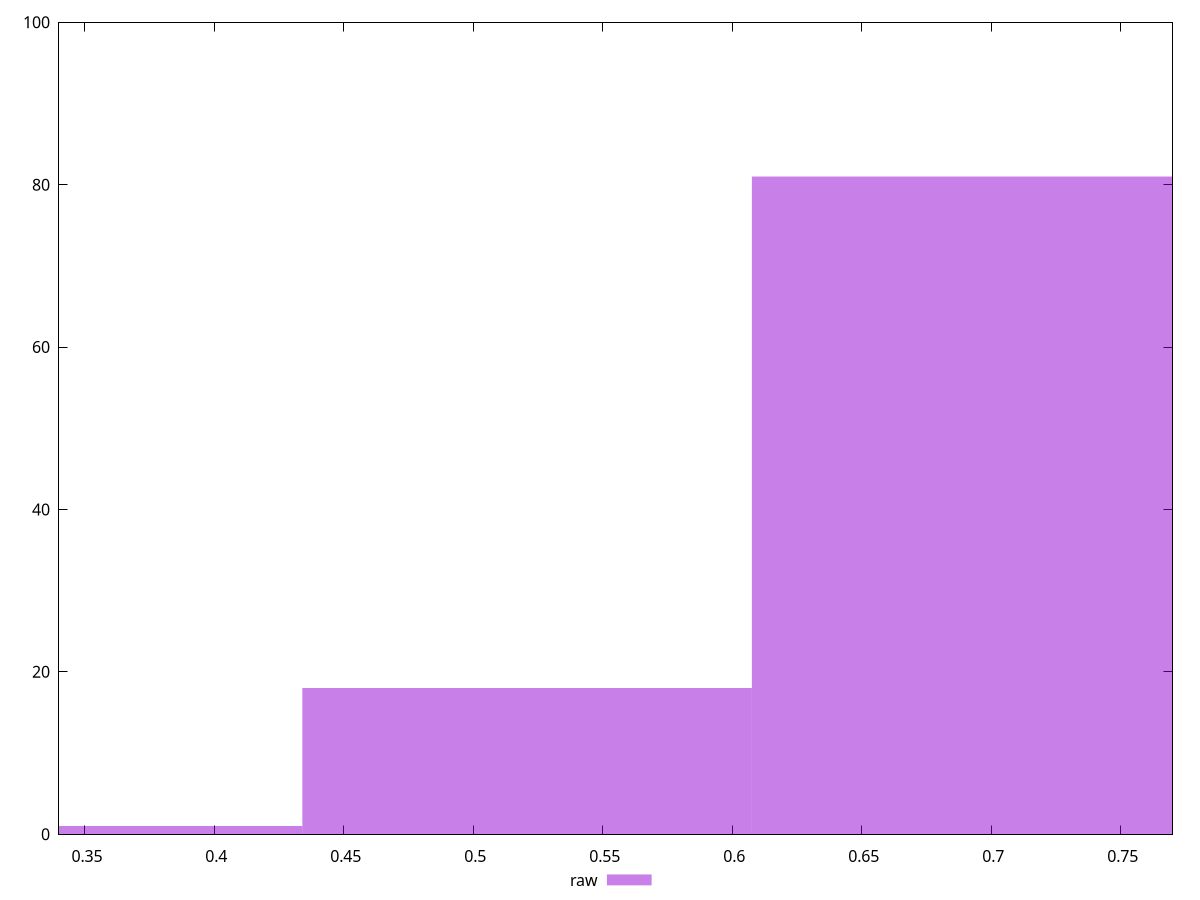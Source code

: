 reset

$raw <<EOF
0.6943563486142275 81
0.5207672614606706 18
0.34717817430711373 1
EOF

set key outside below
set boxwidth 0.17358908715355686
set xrange [0.34:0.77]
set yrange [0:100]
set trange [0:100]
set style fill transparent solid 0.5 noborder
set terminal svg size 640, 490 enhanced background rgb 'white'
set output "report_00015_2021-02-09T16-11-33.973Z/meta/score/samples/pages+cached+noadtech+nomedia+nocss/raw/histogram.svg"

plot $raw title "raw" with boxes

reset
